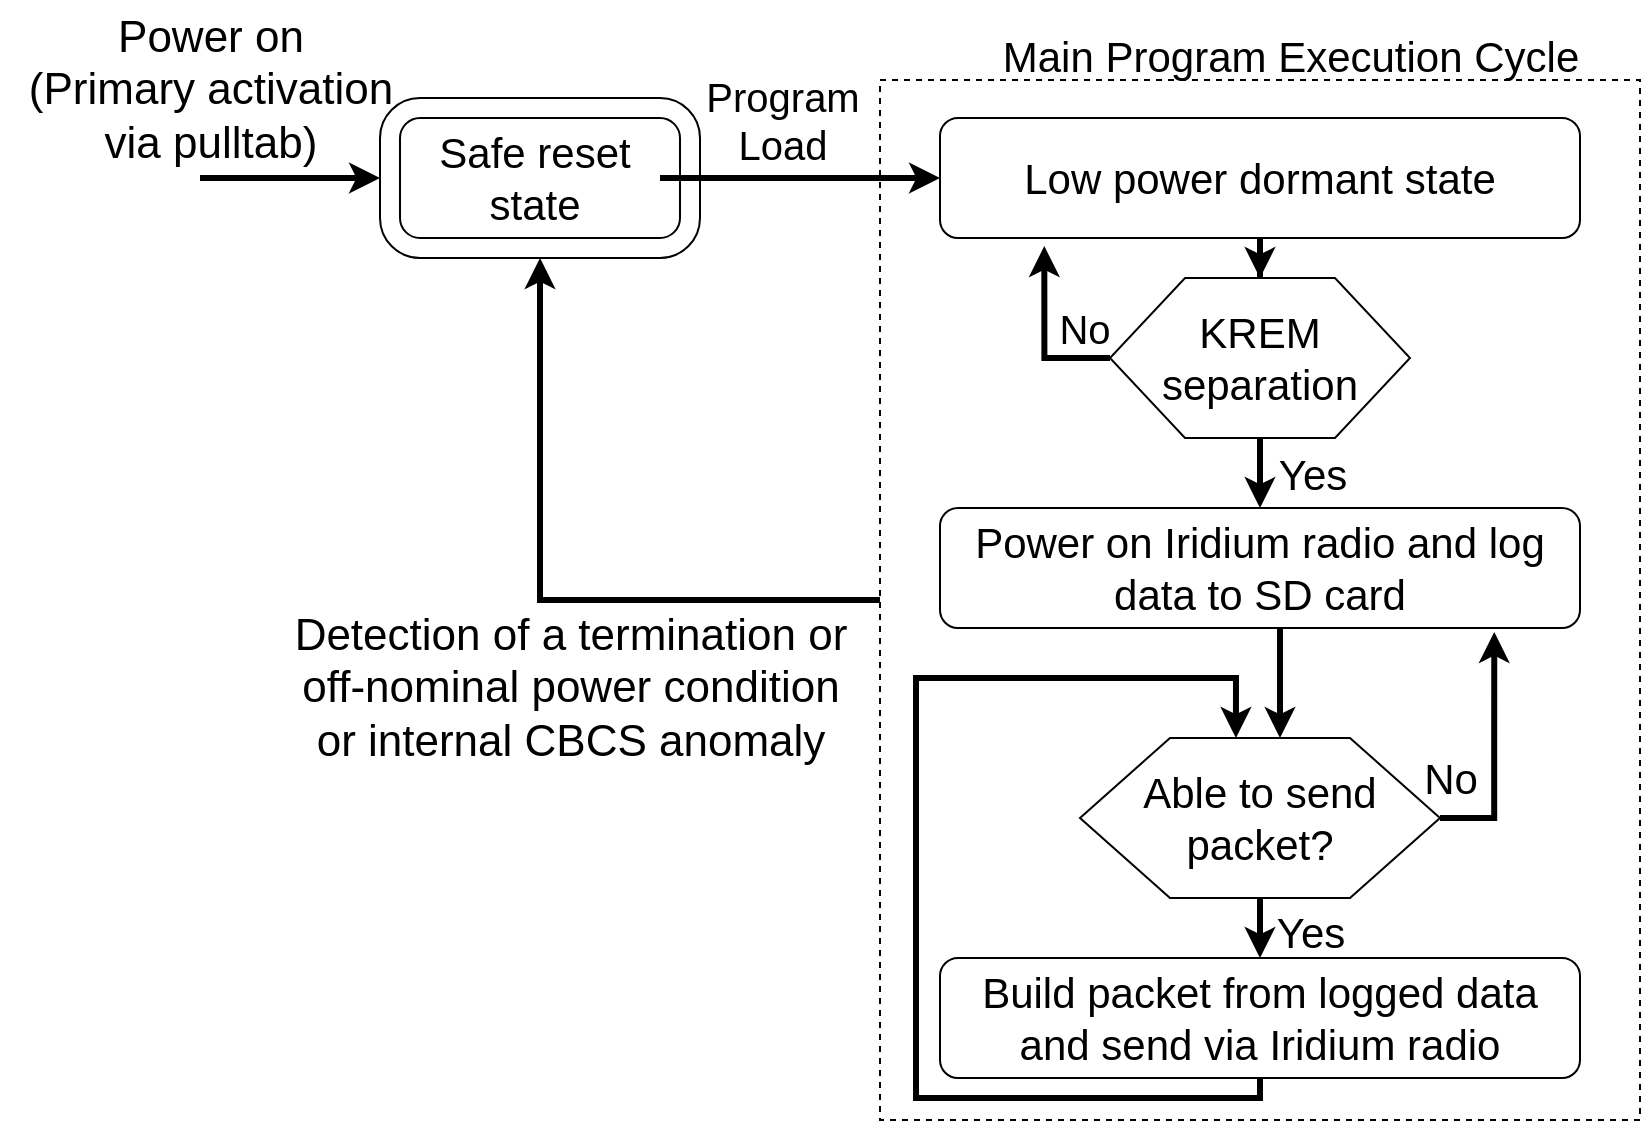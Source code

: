 <mxfile version="21.0.2" type="device"><diagram id="g0S0CF1WiIM2xyF2JRkj" name="Page-1"><mxGraphModel dx="2560" dy="1060" grid="1" gridSize="10" guides="1" tooltips="1" connect="1" arrows="1" fold="1" page="1" pageScale="1" pageWidth="850" pageHeight="1100" math="0" shadow="0"><root><mxCell id="0"/><mxCell id="1" parent="0"/><mxCell id="mK1tkiKnQQv0vQAMR36s-7" value="" style="verticalLabelPosition=bottom;verticalAlign=top;html=1;shape=mxgraph.basic.rect;fillColor2=none;strokeWidth=1;size=20;indent=5;fillColor=none;dashed=1;" parent="1" vertex="1"><mxGeometry x="410" y="111" width="380" height="520" as="geometry"/></mxCell><mxCell id="mK1tkiKnQQv0vQAMR36s-28" value="Yes" style="text;html=1;align=center;verticalAlign=middle;resizable=0;points=[];autosize=1;fontSize=21;" parent="1" vertex="1"><mxGeometry x="595" y="517" width="60" height="40" as="geometry"/></mxCell><mxCell id="mK1tkiKnQQv0vQAMR36s-25" value="Yes" style="text;html=1;align=center;verticalAlign=middle;resizable=0;points=[];autosize=1;fontSize=21;" parent="1" vertex="1"><mxGeometry x="596" y="288" width="60" height="40" as="geometry"/></mxCell><mxCell id="mK1tkiKnQQv0vQAMR36s-5" value="&lt;div style=&quot;font-size: 22px;&quot;&gt;Power on&lt;br style=&quot;font-size: 22px;&quot;&gt;(Primary activation&lt;/div&gt;&lt;div style=&quot;font-size: 22px;&quot;&gt;via pulltab)&lt;br style=&quot;font-size: 22px;&quot;&gt;&lt;/div&gt;" style="text;html=1;align=center;verticalAlign=middle;resizable=0;points=[];autosize=1;fontSize=22;" parent="1" vertex="1"><mxGeometry x="-30" y="71" width="210" height="90" as="geometry"/></mxCell><mxCell id="mK1tkiKnQQv0vQAMR36s-35" style="edgeStyle=orthogonalEdgeStyle;rounded=0;orthogonalLoop=1;jettySize=auto;html=1;entryX=0.5;entryY=1;entryDx=0;entryDy=0;entryPerimeter=0;fontSize=14;strokeWidth=3;" parent="1" source="mK1tkiKnQQv0vQAMR36s-7" target="mK1tkiKnQQv0vQAMR36s-2" edge="1"><mxGeometry relative="1" as="geometry"/></mxCell><mxCell id="mK1tkiKnQQv0vQAMR36s-1" value="" style="endArrow=classic;html=1;strokeWidth=3;" parent="1" edge="1"><mxGeometry width="50" height="50" relative="1" as="geometry"><mxPoint x="70" y="160" as="sourcePoint"/><mxPoint x="160" y="160" as="targetPoint"/></mxGeometry></mxCell><mxCell id="mK1tkiKnQQv0vQAMR36s-2" value="" style="verticalLabelPosition=bottom;verticalAlign=top;html=1;shape=mxgraph.basic.rounded_frame;dx=10;fontSize=16;" parent="1" vertex="1"><mxGeometry x="160" y="120" width="160" height="80" as="geometry"/></mxCell><mxCell id="mK1tkiKnQQv0vQAMR36s-3" value="&lt;font style=&quot;font-size: 21px;&quot;&gt;Safe reset&lt;br&gt;state&lt;/font&gt;" style="text;html=1;align=center;verticalAlign=middle;resizable=0;points=[];autosize=1;" parent="mK1tkiKnQQv0vQAMR36s-2" vertex="1"><mxGeometry x="17" y="10" width="120" height="60" as="geometry"/></mxCell><mxCell id="mK1tkiKnQQv0vQAMR36s-4" value="" style="endArrow=classic;html=1;entryX=0;entryY=0.5;entryDx=0;entryDy=0;strokeWidth=3;" parent="1" target="mK1tkiKnQQv0vQAMR36s-8" edge="1"><mxGeometry width="50" height="50" relative="1" as="geometry"><mxPoint x="300" y="160" as="sourcePoint"/><mxPoint x="400" y="160" as="targetPoint"/></mxGeometry></mxCell><mxCell id="mK1tkiKnQQv0vQAMR36s-6" value="Program&lt;br&gt;Load" style="text;html=1;align=center;verticalAlign=middle;resizable=0;points=[];autosize=1;fontSize=20;" parent="1" vertex="1"><mxGeometry x="311" y="101" width="100" height="60" as="geometry"/></mxCell><mxCell id="mK1tkiKnQQv0vQAMR36s-10" value="" style="edgeStyle=orthogonalEdgeStyle;rounded=0;orthogonalLoop=1;jettySize=auto;html=1;fontSize=14;strokeWidth=3;" parent="1" source="mK1tkiKnQQv0vQAMR36s-8" target="mK1tkiKnQQv0vQAMR36s-9" edge="1"><mxGeometry relative="1" as="geometry"/></mxCell><mxCell id="mK1tkiKnQQv0vQAMR36s-8" value="&lt;span style=&quot;font-size: 21px;&quot;&gt;Low power dormant state&lt;/span&gt;" style="rounded=1;whiteSpace=wrap;html=1;fontSize=21;" parent="1" vertex="1"><mxGeometry x="440" y="130" width="320" height="60" as="geometry"/></mxCell><mxCell id="mK1tkiKnQQv0vQAMR36s-14" style="edgeStyle=orthogonalEdgeStyle;rounded=0;orthogonalLoop=1;jettySize=auto;html=1;exitX=0;exitY=0.5;exitDx=0;exitDy=0;entryX=0.163;entryY=1.067;entryDx=0;entryDy=0;entryPerimeter=0;fontSize=14;strokeWidth=3;" parent="1" source="mK1tkiKnQQv0vQAMR36s-9" target="mK1tkiKnQQv0vQAMR36s-8" edge="1"><mxGeometry relative="1" as="geometry"/></mxCell><mxCell id="mK1tkiKnQQv0vQAMR36s-19" value="" style="edgeStyle=orthogonalEdgeStyle;rounded=0;orthogonalLoop=1;jettySize=auto;html=1;fontSize=14;strokeWidth=3;" parent="1" source="mK1tkiKnQQv0vQAMR36s-9" target="mK1tkiKnQQv0vQAMR36s-18" edge="1"><mxGeometry relative="1" as="geometry"/></mxCell><mxCell id="mK1tkiKnQQv0vQAMR36s-9" value="KREM &lt;br style=&quot;font-size: 21px;&quot;&gt;separation" style="shape=hexagon;perimeter=hexagonPerimeter2;whiteSpace=wrap;html=1;fontSize=21;" parent="1" vertex="1"><mxGeometry x="525" y="210" width="150" height="80" as="geometry"/></mxCell><mxCell id="mK1tkiKnQQv0vQAMR36s-17" value="No" style="text;html=1;align=center;verticalAlign=middle;resizable=0;points=[];autosize=1;fontSize=20;" parent="1" vertex="1"><mxGeometry x="487" y="215" width="50" height="40" as="geometry"/></mxCell><mxCell id="mK1tkiKnQQv0vQAMR36s-21" value="" style="edgeStyle=orthogonalEdgeStyle;rounded=0;orthogonalLoop=1;jettySize=auto;html=1;fontSize=14;strokeWidth=3;" parent="1" edge="1"><mxGeometry relative="1" as="geometry"><mxPoint x="610" y="385" as="sourcePoint"/><mxPoint x="610" y="440" as="targetPoint"/></mxGeometry></mxCell><mxCell id="mK1tkiKnQQv0vQAMR36s-18" value="Power on Iridium radio and log data to SD card" style="rounded=1;whiteSpace=wrap;html=1;fontSize=21;" parent="1" vertex="1"><mxGeometry x="440" y="325" width="320" height="60" as="geometry"/></mxCell><mxCell id="mK1tkiKnQQv0vQAMR36s-27" value="" style="edgeStyle=orthogonalEdgeStyle;rounded=0;orthogonalLoop=1;jettySize=auto;html=1;fontSize=14;strokeWidth=3;" parent="1" source="mK1tkiKnQQv0vQAMR36s-20" target="mK1tkiKnQQv0vQAMR36s-26" edge="1"><mxGeometry relative="1" as="geometry"/></mxCell><mxCell id="mK1tkiKnQQv0vQAMR36s-30" style="edgeStyle=orthogonalEdgeStyle;rounded=0;orthogonalLoop=1;jettySize=auto;html=1;exitX=1;exitY=0.5;exitDx=0;exitDy=0;entryX=0.866;entryY=1.033;entryDx=0;entryDy=0;entryPerimeter=0;fontSize=14;strokeWidth=3;" parent="1" source="mK1tkiKnQQv0vQAMR36s-20" target="mK1tkiKnQQv0vQAMR36s-18" edge="1"><mxGeometry relative="1" as="geometry"><Array as="points"><mxPoint x="717" y="480"/></Array></mxGeometry></mxCell><mxCell id="mK1tkiKnQQv0vQAMR36s-20" value="Able to send packet?" style="shape=hexagon;perimeter=hexagonPerimeter2;whiteSpace=wrap;html=1;fontSize=21;" parent="1" vertex="1"><mxGeometry x="510" y="440" width="180" height="80" as="geometry"/></mxCell><mxCell id="mK1tkiKnQQv0vQAMR36s-24" value="No" style="text;html=1;align=center;verticalAlign=middle;resizable=0;points=[];autosize=1;fontSize=21;" parent="1" vertex="1"><mxGeometry x="670" y="440" width="50" height="40" as="geometry"/></mxCell><mxCell id="mK1tkiKnQQv0vQAMR36s-31" style="edgeStyle=orthogonalEdgeStyle;rounded=0;orthogonalLoop=1;jettySize=auto;html=1;fontSize=14;entryX=0.333;entryY=0;entryDx=0;entryDy=0;entryPerimeter=0;exitX=0.5;exitY=1;exitDx=0;exitDy=0;strokeWidth=3;" parent="1" source="mK1tkiKnQQv0vQAMR36s-26" edge="1"><mxGeometry relative="1" as="geometry"><mxPoint x="587.96" y="440" as="targetPoint"/><mxPoint x="448" y="620" as="sourcePoint"/><Array as="points"><mxPoint x="600" y="620"/><mxPoint x="428" y="620"/><mxPoint x="428" y="410"/><mxPoint x="588" y="410"/></Array></mxGeometry></mxCell><mxCell id="mK1tkiKnQQv0vQAMR36s-26" value="Build packet from logged data and send via Iridium radio" style="rounded=1;whiteSpace=wrap;html=1;fontSize=21;" parent="1" vertex="1"><mxGeometry x="440" y="550" width="320" height="60" as="geometry"/></mxCell><mxCell id="mK1tkiKnQQv0vQAMR36s-32" value="Main Program Execution Cycle" style="text;html=1;align=center;verticalAlign=middle;resizable=0;points=[];autosize=1;fontSize=21;" parent="1" vertex="1"><mxGeometry x="460" y="79" width="310" height="40" as="geometry"/></mxCell><mxCell id="mK1tkiKnQQv0vQAMR36s-36" value="Detection of a termination or&lt;br style=&quot;font-size: 22px;&quot;&gt;&lt;div style=&quot;font-size: 22px;&quot;&gt; off-nominal power condition&lt;/div&gt;&lt;div style=&quot;font-size: 22px;&quot;&gt;or internal CBCS anomaly&lt;br style=&quot;font-size: 22px;&quot;&gt;&lt;/div&gt;" style="text;html=1;align=center;verticalAlign=middle;resizable=0;points=[];autosize=1;fontSize=22;" parent="1" vertex="1"><mxGeometry x="105" y="370" width="300" height="90" as="geometry"/></mxCell></root></mxGraphModel></diagram></mxfile>